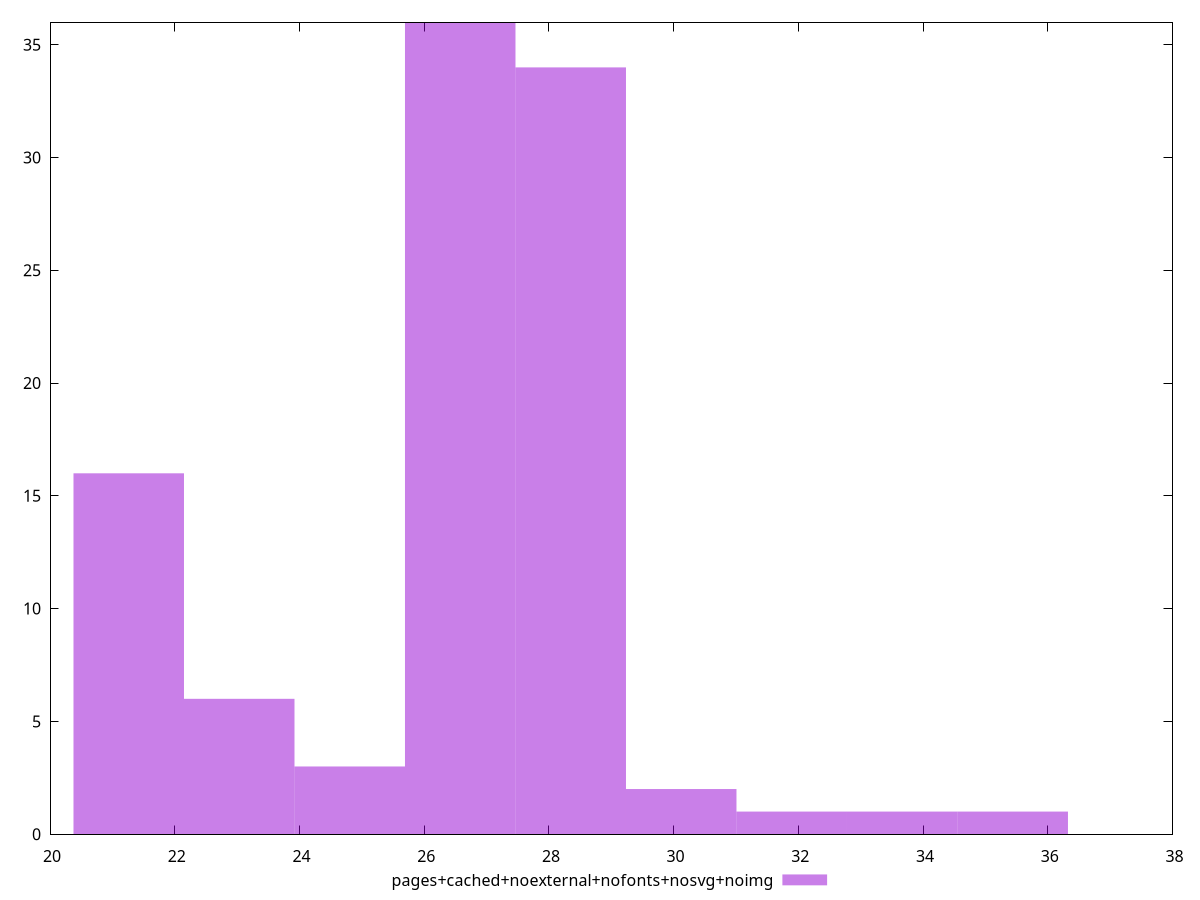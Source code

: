 $_pagesCachedNoexternalNofontsNosvgNoimg <<EOF
28.35021392281518 34
26.57832555263923 36
24.80643718246328 3
21.262660442111383 16
30.122102292991126 2
23.034548812287333 6
33.665879033343025 1
31.893990663167077 1
35.437767403518976 1
EOF
set key outside below
set terminal pngcairo
set output "report_00005_2020-11-02T22-26-11.212Z/max-potential-fid/pages+cached+noexternal+nofonts+nosvg+noimg//raw_hist.png"
set yrange [0:36]
set boxwidth 1.7718883701759487
set style fill transparent solid 0.5 noborder
plot $_pagesCachedNoexternalNofontsNosvgNoimg title "pages+cached+noexternal+nofonts+nosvg+noimg" with boxes ,